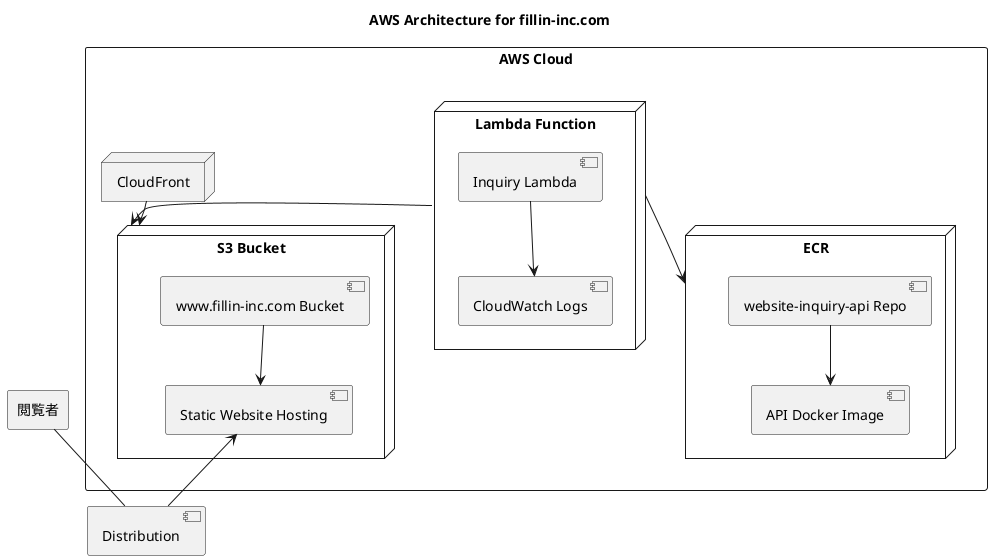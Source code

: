@startuml
title AWS Architecture for fillin-inc.com

top to bottom direction

rectangle "閲覧者" as users

users -- [Distribution]

rectangle "AWS Cloud" {
    node "S3 Bucket" {
        [www.fillin-inc.com Bucket] --> [Static Website Hosting]
    }

    node "CloudFront" {
        [Distribution] -up-> [Static Website Hosting]
    }

    node "Lambda Function" {
        [Inquiry Lambda] --> [CloudWatch Logs]
    }

    node "ECR" {
        [website-inquiry-api Repo] --> [API Docker Image]
    }

    [CloudFront] --> [S3 Bucket]
    [Lambda Function] --> [S3 Bucket]
    [Lambda Function] --> [ECR]
}

@enduml